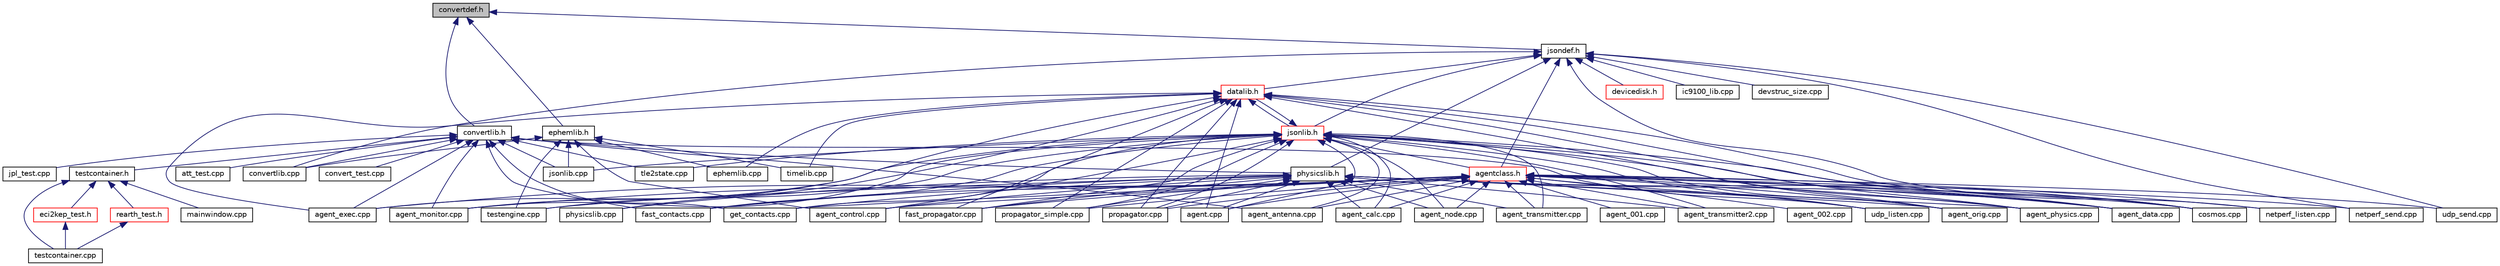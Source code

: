 digraph "convertdef.h"
{
 // INTERACTIVE_SVG=YES
  edge [fontname="Helvetica",fontsize="10",labelfontname="Helvetica",labelfontsize="10"];
  node [fontname="Helvetica",fontsize="10",shape=record];
  Node33 [label="convertdef.h",height=0.2,width=0.4,color="black", fillcolor="grey75", style="filled", fontcolor="black"];
  Node33 -> Node34 [dir="back",color="midnightblue",fontsize="10",style="solid",fontname="Helvetica"];
  Node34 [label="convertlib.h",height=0.2,width=0.4,color="black", fillcolor="white", style="filled",URL="$convertlib_8h.html",tooltip="convertlib include file A library providing functions for conversion between the various position and..."];
  Node34 -> Node35 [dir="back",color="midnightblue",fontsize="10",style="solid",fontname="Helvetica"];
  Node35 [label="att_test.cpp",height=0.2,width=0.4,color="black", fillcolor="white", style="filled",URL="$att__test_8cpp.html"];
  Node34 -> Node36 [dir="back",color="midnightblue",fontsize="10",style="solid",fontname="Helvetica"];
  Node36 [label="convert_test.cpp",height=0.2,width=0.4,color="black", fillcolor="white", style="filled",URL="$convert__test_8cpp.html"];
  Node34 -> Node37 [dir="back",color="midnightblue",fontsize="10",style="solid",fontname="Helvetica"];
  Node37 [label="jpl_test.cpp",height=0.2,width=0.4,color="black", fillcolor="white", style="filled",URL="$jpl__test_8cpp.html"];
  Node34 -> Node38 [dir="back",color="midnightblue",fontsize="10",style="solid",fontname="Helvetica"];
  Node38 [label="physicslib.h",height=0.2,width=0.4,color="black", fillcolor="white", style="filled",URL="$physicslib_8h.html",tooltip="Orbit library include file. "];
  Node38 -> Node39 [dir="back",color="midnightblue",fontsize="10",style="solid",fontname="Helvetica"];
  Node39 [label="agent_calc.cpp",height=0.2,width=0.4,color="black", fillcolor="white", style="filled",URL="$agent__calc_8cpp.html",tooltip="Demonstration calculator Agent. "];
  Node38 -> Node40 [dir="back",color="midnightblue",fontsize="10",style="solid",fontname="Helvetica"];
  Node40 [label="propagator_simple.cpp",height=0.2,width=0.4,color="black", fillcolor="white", style="filled",URL="$propagator__simple_8cpp.html"];
  Node38 -> Node41 [dir="back",color="midnightblue",fontsize="10",style="solid",fontname="Helvetica"];
  Node41 [label="testengine.cpp",height=0.2,width=0.4,color="black", fillcolor="white", style="filled",URL="$testengine_8cpp.html",tooltip="Command line simulator. "];
  Node38 -> Node42 [dir="back",color="midnightblue",fontsize="10",style="solid",fontname="Helvetica"];
  Node42 [label="physicslib.cpp",height=0.2,width=0.4,color="black", fillcolor="white", style="filled",URL="$physicslib_8cpp.html"];
  Node38 -> Node43 [dir="back",color="midnightblue",fontsize="10",style="solid",fontname="Helvetica"];
  Node43 [label="agent.cpp",height=0.2,width=0.4,color="black", fillcolor="white", style="filled",URL="$agent_8cpp.html",tooltip="Agent control program source. "];
  Node38 -> Node44 [dir="back",color="midnightblue",fontsize="10",style="solid",fontname="Helvetica"];
  Node44 [label="agent_data.cpp",height=0.2,width=0.4,color="black", fillcolor="white", style="filled",URL="$agent__data_8cpp.html"];
  Node38 -> Node45 [dir="back",color="midnightblue",fontsize="10",style="solid",fontname="Helvetica"];
  Node45 [label="cosmos.cpp",height=0.2,width=0.4,color="black", fillcolor="white", style="filled",URL="$cosmos_8cpp.html"];
  Node38 -> Node46 [dir="back",color="midnightblue",fontsize="10",style="solid",fontname="Helvetica"];
  Node46 [label="agent_control.cpp",height=0.2,width=0.4,color="black", fillcolor="white", style="filled",URL="$agent__control_8cpp.html",tooltip="Agent Control for Satellite Ground Station. "];
  Node38 -> Node47 [dir="back",color="midnightblue",fontsize="10",style="solid",fontname="Helvetica"];
  Node47 [label="agent_node.cpp",height=0.2,width=0.4,color="black", fillcolor="white", style="filled",URL="$agent__node_8cpp.html"];
  Node38 -> Node48 [dir="back",color="midnightblue",fontsize="10",style="solid",fontname="Helvetica"];
  Node48 [label="agent_orig.cpp",height=0.2,width=0.4,color="black", fillcolor="white", style="filled",URL="$agent__orig_8cpp.html"];
  Node38 -> Node49 [dir="back",color="midnightblue",fontsize="10",style="solid",fontname="Helvetica"];
  Node49 [label="agent_physics.cpp",height=0.2,width=0.4,color="black", fillcolor="white", style="filled",URL="$agent__physics_8cpp.html"];
  Node38 -> Node50 [dir="back",color="midnightblue",fontsize="10",style="solid",fontname="Helvetica"];
  Node50 [label="agent_transmitter.cpp",height=0.2,width=0.4,color="black", fillcolor="white", style="filled",URL="$agent__transmitter_8cpp.html"];
  Node38 -> Node51 [dir="back",color="midnightblue",fontsize="10",style="solid",fontname="Helvetica"];
  Node51 [label="agent_transmitter2.cpp",height=0.2,width=0.4,color="black", fillcolor="white", style="filled",URL="$agent__transmitter2_8cpp.html"];
  Node38 -> Node52 [dir="back",color="midnightblue",fontsize="10",style="solid",fontname="Helvetica"];
  Node52 [label="fast_contacts.cpp",height=0.2,width=0.4,color="black", fillcolor="white", style="filled",URL="$fast__contacts_8cpp.html"];
  Node38 -> Node53 [dir="back",color="midnightblue",fontsize="10",style="solid",fontname="Helvetica"];
  Node53 [label="fast_propagator.cpp",height=0.2,width=0.4,color="black", fillcolor="white", style="filled",URL="$fast__propagator_8cpp.html"];
  Node38 -> Node54 [dir="back",color="midnightblue",fontsize="10",style="solid",fontname="Helvetica"];
  Node54 [label="get_contacts.cpp",height=0.2,width=0.4,color="black", fillcolor="white", style="filled",URL="$get__contacts_8cpp.html"];
  Node38 -> Node55 [dir="back",color="midnightblue",fontsize="10",style="solid",fontname="Helvetica"];
  Node55 [label="propagator.cpp",height=0.2,width=0.4,color="black", fillcolor="white", style="filled",URL="$propagator_8cpp.html"];
  Node34 -> Node56 [dir="back",color="midnightblue",fontsize="10",style="solid",fontname="Helvetica"];
  Node56 [label="testcontainer.h",height=0.2,width=0.4,color="black", fillcolor="white", style="filled",URL="$testcontainer_8h.html"];
  Node56 -> Node57 [dir="back",color="midnightblue",fontsize="10",style="solid",fontname="Helvetica"];
  Node57 [label="eci2kep_test.h",height=0.2,width=0.4,color="red", fillcolor="white", style="filled",URL="$eci2kep__test_8h.html"];
  Node57 -> Node59 [dir="back",color="midnightblue",fontsize="10",style="solid",fontname="Helvetica"];
  Node59 [label="testcontainer.cpp",height=0.2,width=0.4,color="black", fillcolor="white", style="filled",URL="$testcontainer_8cpp.html"];
  Node56 -> Node60 [dir="back",color="midnightblue",fontsize="10",style="solid",fontname="Helvetica"];
  Node60 [label="mainwindow.cpp",height=0.2,width=0.4,color="black", fillcolor="white", style="filled",URL="$mainwindow_8cpp.html"];
  Node56 -> Node61 [dir="back",color="midnightblue",fontsize="10",style="solid",fontname="Helvetica"];
  Node61 [label="rearth_test.h",height=0.2,width=0.4,color="red", fillcolor="white", style="filled",URL="$rearth__test_8h.html"];
  Node61 -> Node59 [dir="back",color="midnightblue",fontsize="10",style="solid",fontname="Helvetica"];
  Node56 -> Node59 [dir="back",color="midnightblue",fontsize="10",style="solid",fontname="Helvetica"];
  Node34 -> Node63 [dir="back",color="midnightblue",fontsize="10",style="solid",fontname="Helvetica"];
  Node63 [label="convertlib.cpp",height=0.2,width=0.4,color="black", fillcolor="white", style="filled",URL="$convertlib_8cpp.html",tooltip="Coordinate conversion library source file. "];
  Node34 -> Node64 [dir="back",color="midnightblue",fontsize="10",style="solid",fontname="Helvetica"];
  Node64 [label="jsonlib.cpp",height=0.2,width=0.4,color="black", fillcolor="white", style="filled",URL="$jsonlib_8cpp.html",tooltip="JSON support source file. "];
  Node34 -> Node65 [dir="back",color="midnightblue",fontsize="10",style="solid",fontname="Helvetica"];
  Node65 [label="agent_exec.cpp",height=0.2,width=0.4,color="black", fillcolor="white", style="filled",URL="$agent__exec_8cpp.html",tooltip="Executive Agent source file. "];
  Node34 -> Node66 [dir="back",color="midnightblue",fontsize="10",style="solid",fontname="Helvetica"];
  Node66 [label="agent_monitor.cpp",height=0.2,width=0.4,color="black", fillcolor="white", style="filled",URL="$agent__monitor_8cpp.html"];
  Node34 -> Node67 [dir="back",color="midnightblue",fontsize="10",style="solid",fontname="Helvetica"];
  Node67 [label="agent_antenna.cpp",height=0.2,width=0.4,color="black", fillcolor="white", style="filled",URL="$agent__antenna_8cpp.html",tooltip="Agent Antenna for Satellite Ground Station. "];
  Node34 -> Node52 [dir="back",color="midnightblue",fontsize="10",style="solid",fontname="Helvetica"];
  Node34 -> Node54 [dir="back",color="midnightblue",fontsize="10",style="solid",fontname="Helvetica"];
  Node34 -> Node68 [dir="back",color="midnightblue",fontsize="10",style="solid",fontname="Helvetica"];
  Node68 [label="tle2state.cpp",height=0.2,width=0.4,color="black", fillcolor="white", style="filled",URL="$tle2state_8cpp.html"];
  Node34 -> Node69 [dir="back",color="midnightblue",fontsize="10",style="solid",fontname="Helvetica"];
  Node69 [label="udp_listen.cpp",height=0.2,width=0.4,color="black", fillcolor="white", style="filled",URL="$udp__listen_8cpp.html"];
  Node33 -> Node70 [dir="back",color="midnightblue",fontsize="10",style="solid",fontname="Helvetica"];
  Node70 [label="ephemlib.h",height=0.2,width=0.4,color="black", fillcolor="white", style="filled",URL="$ephemlib_8h.html",tooltip="ephemlib include file JPL Ephemeris. "];
  Node70 -> Node41 [dir="back",color="midnightblue",fontsize="10",style="solid",fontname="Helvetica"];
  Node70 -> Node63 [dir="back",color="midnightblue",fontsize="10",style="solid",fontname="Helvetica"];
  Node70 -> Node71 [dir="back",color="midnightblue",fontsize="10",style="solid",fontname="Helvetica"];
  Node71 [label="ephemlib.cpp",height=0.2,width=0.4,color="black", fillcolor="white", style="filled",URL="$ephemlib_8cpp.html",tooltip="Ephemeris library source file. "];
  Node70 -> Node64 [dir="back",color="midnightblue",fontsize="10",style="solid",fontname="Helvetica"];
  Node70 -> Node72 [dir="back",color="midnightblue",fontsize="10",style="solid",fontname="Helvetica"];
  Node72 [label="timelib.cpp",height=0.2,width=0.4,color="black", fillcolor="white", style="filled",URL="$timelib_8cpp.html",tooltip="Time handling library source file. "];
  Node70 -> Node46 [dir="back",color="midnightblue",fontsize="10",style="solid",fontname="Helvetica"];
  Node33 -> Node73 [dir="back",color="midnightblue",fontsize="10",style="solid",fontname="Helvetica"];
  Node73 [label="jsondef.h",height=0.2,width=0.4,color="black", fillcolor="white", style="filled",URL="$jsondef_8h.html"];
  Node73 -> Node74 [dir="back",color="midnightblue",fontsize="10",style="solid",fontname="Helvetica"];
  Node74 [label="agentclass.h",height=0.2,width=0.4,color="red", fillcolor="white", style="filled",URL="$agentclass_8h.html",tooltip="Agent Server and Client header file. "];
  Node74 -> Node75 [dir="back",color="midnightblue",fontsize="10",style="solid",fontname="Helvetica"];
  Node75 [label="agent_001.cpp",height=0.2,width=0.4,color="black", fillcolor="white", style="filled",URL="$agent__001_8cpp.html"];
  Node74 -> Node76 [dir="back",color="midnightblue",fontsize="10",style="solid",fontname="Helvetica"];
  Node76 [label="agent_002.cpp",height=0.2,width=0.4,color="black", fillcolor="white", style="filled",URL="$agent__002_8cpp.html"];
  Node74 -> Node39 [dir="back",color="midnightblue",fontsize="10",style="solid",fontname="Helvetica"];
  Node74 -> Node40 [dir="back",color="midnightblue",fontsize="10",style="solid",fontname="Helvetica"];
  Node74 -> Node43 [dir="back",color="midnightblue",fontsize="10",style="solid",fontname="Helvetica"];
  Node74 -> Node44 [dir="back",color="midnightblue",fontsize="10",style="solid",fontname="Helvetica"];
  Node74 -> Node65 [dir="back",color="midnightblue",fontsize="10",style="solid",fontname="Helvetica"];
  Node74 -> Node66 [dir="back",color="midnightblue",fontsize="10",style="solid",fontname="Helvetica"];
  Node74 -> Node45 [dir="back",color="midnightblue",fontsize="10",style="solid",fontname="Helvetica"];
  Node74 -> Node67 [dir="back",color="midnightblue",fontsize="10",style="solid",fontname="Helvetica"];
  Node74 -> Node46 [dir="back",color="midnightblue",fontsize="10",style="solid",fontname="Helvetica"];
  Node74 -> Node47 [dir="back",color="midnightblue",fontsize="10",style="solid",fontname="Helvetica"];
  Node74 -> Node48 [dir="back",color="midnightblue",fontsize="10",style="solid",fontname="Helvetica"];
  Node74 -> Node49 [dir="back",color="midnightblue",fontsize="10",style="solid",fontname="Helvetica"];
  Node74 -> Node50 [dir="back",color="midnightblue",fontsize="10",style="solid",fontname="Helvetica"];
  Node74 -> Node51 [dir="back",color="midnightblue",fontsize="10",style="solid",fontname="Helvetica"];
  Node74 -> Node52 [dir="back",color="midnightblue",fontsize="10",style="solid",fontname="Helvetica"];
  Node74 -> Node53 [dir="back",color="midnightblue",fontsize="10",style="solid",fontname="Helvetica"];
  Node74 -> Node54 [dir="back",color="midnightblue",fontsize="10",style="solid",fontname="Helvetica"];
  Node74 -> Node106 [dir="back",color="midnightblue",fontsize="10",style="solid",fontname="Helvetica"];
  Node106 [label="netperf_listen.cpp",height=0.2,width=0.4,color="black", fillcolor="white", style="filled",URL="$netperf__listen_8cpp.html"];
  Node74 -> Node107 [dir="back",color="midnightblue",fontsize="10",style="solid",fontname="Helvetica"];
  Node107 [label="netperf_send.cpp",height=0.2,width=0.4,color="black", fillcolor="white", style="filled",URL="$netperf__send_8cpp.html"];
  Node74 -> Node55 [dir="back",color="midnightblue",fontsize="10",style="solid",fontname="Helvetica"];
  Node74 -> Node69 [dir="back",color="midnightblue",fontsize="10",style="solid",fontname="Helvetica"];
  Node74 -> Node108 [dir="back",color="midnightblue",fontsize="10",style="solid",fontname="Helvetica"];
  Node108 [label="udp_send.cpp",height=0.2,width=0.4,color="black", fillcolor="white", style="filled",URL="$udp__send_8cpp.html"];
  Node73 -> Node109 [dir="back",color="midnightblue",fontsize="10",style="solid",fontname="Helvetica"];
  Node109 [label="devicedisk.h",height=0.2,width=0.4,color="red", fillcolor="white", style="filled",URL="$devicedisk_8h.html"];
  Node73 -> Node111 [dir="back",color="midnightblue",fontsize="10",style="solid",fontname="Helvetica"];
  Node111 [label="ic9100_lib.cpp",height=0.2,width=0.4,color="black", fillcolor="white", style="filled",URL="$ic9100__lib_8cpp.html"];
  Node73 -> Node38 [dir="back",color="midnightblue",fontsize="10",style="solid",fontname="Helvetica"];
  Node73 -> Node63 [dir="back",color="midnightblue",fontsize="10",style="solid",fontname="Helvetica"];
  Node73 -> Node112 [dir="back",color="midnightblue",fontsize="10",style="solid",fontname="Helvetica"];
  Node112 [label="datalib.h",height=0.2,width=0.4,color="red", fillcolor="white", style="filled",URL="$datalib_8h.html",tooltip="Data Management header file. "];
  Node112 -> Node40 [dir="back",color="midnightblue",fontsize="10",style="solid",fontname="Helvetica"];
  Node112 -> Node42 [dir="back",color="midnightblue",fontsize="10",style="solid",fontname="Helvetica"];
  Node112 -> Node71 [dir="back",color="midnightblue",fontsize="10",style="solid",fontname="Helvetica"];
  Node112 -> Node116 [dir="back",color="midnightblue",fontsize="10",style="solid",fontname="Helvetica"];
  Node116 [label="jsonlib.h",height=0.2,width=0.4,color="red", fillcolor="white", style="filled",URL="$jsonlib_8h.html",tooltip="JSON Support definitions. "];
  Node116 -> Node39 [dir="back",color="midnightblue",fontsize="10",style="solid",fontname="Helvetica"];
  Node116 -> Node40 [dir="back",color="midnightblue",fontsize="10",style="solid",fontname="Helvetica"];
  Node116 -> Node41 [dir="back",color="midnightblue",fontsize="10",style="solid",fontname="Helvetica"];
  Node116 -> Node74 [dir="back",color="midnightblue",fontsize="10",style="solid",fontname="Helvetica"];
  Node116 -> Node112 [dir="back",color="midnightblue",fontsize="10",style="solid",fontname="Helvetica"];
  Node116 -> Node64 [dir="back",color="midnightblue",fontsize="10",style="solid",fontname="Helvetica"];
  Node116 -> Node43 [dir="back",color="midnightblue",fontsize="10",style="solid",fontname="Helvetica"];
  Node116 -> Node44 [dir="back",color="midnightblue",fontsize="10",style="solid",fontname="Helvetica"];
  Node116 -> Node65 [dir="back",color="midnightblue",fontsize="10",style="solid",fontname="Helvetica"];
  Node116 -> Node66 [dir="back",color="midnightblue",fontsize="10",style="solid",fontname="Helvetica"];
  Node116 -> Node45 [dir="back",color="midnightblue",fontsize="10",style="solid",fontname="Helvetica"];
  Node116 -> Node67 [dir="back",color="midnightblue",fontsize="10",style="solid",fontname="Helvetica"];
  Node116 -> Node46 [dir="back",color="midnightblue",fontsize="10",style="solid",fontname="Helvetica"];
  Node116 -> Node47 [dir="back",color="midnightblue",fontsize="10",style="solid",fontname="Helvetica"];
  Node116 -> Node48 [dir="back",color="midnightblue",fontsize="10",style="solid",fontname="Helvetica"];
  Node116 -> Node49 [dir="back",color="midnightblue",fontsize="10",style="solid",fontname="Helvetica"];
  Node116 -> Node50 [dir="back",color="midnightblue",fontsize="10",style="solid",fontname="Helvetica"];
  Node116 -> Node51 [dir="back",color="midnightblue",fontsize="10",style="solid",fontname="Helvetica"];
  Node116 -> Node52 [dir="back",color="midnightblue",fontsize="10",style="solid",fontname="Helvetica"];
  Node116 -> Node53 [dir="back",color="midnightblue",fontsize="10",style="solid",fontname="Helvetica"];
  Node116 -> Node54 [dir="back",color="midnightblue",fontsize="10",style="solid",fontname="Helvetica"];
  Node116 -> Node55 [dir="back",color="midnightblue",fontsize="10",style="solid",fontname="Helvetica"];
  Node116 -> Node68 [dir="back",color="midnightblue",fontsize="10",style="solid",fontname="Helvetica"];
  Node116 -> Node69 [dir="back",color="midnightblue",fontsize="10",style="solid",fontname="Helvetica"];
  Node112 -> Node72 [dir="back",color="midnightblue",fontsize="10",style="solid",fontname="Helvetica"];
  Node112 -> Node43 [dir="back",color="midnightblue",fontsize="10",style="solid",fontname="Helvetica"];
  Node112 -> Node44 [dir="back",color="midnightblue",fontsize="10",style="solid",fontname="Helvetica"];
  Node112 -> Node65 [dir="back",color="midnightblue",fontsize="10",style="solid",fontname="Helvetica"];
  Node112 -> Node66 [dir="back",color="midnightblue",fontsize="10",style="solid",fontname="Helvetica"];
  Node112 -> Node45 [dir="back",color="midnightblue",fontsize="10",style="solid",fontname="Helvetica"];
  Node112 -> Node48 [dir="back",color="midnightblue",fontsize="10",style="solid",fontname="Helvetica"];
  Node112 -> Node49 [dir="back",color="midnightblue",fontsize="10",style="solid",fontname="Helvetica"];
  Node112 -> Node53 [dir="back",color="midnightblue",fontsize="10",style="solid",fontname="Helvetica"];
  Node112 -> Node55 [dir="back",color="midnightblue",fontsize="10",style="solid",fontname="Helvetica"];
  Node73 -> Node116 [dir="back",color="midnightblue",fontsize="10",style="solid",fontname="Helvetica"];
  Node73 -> Node124 [dir="back",color="midnightblue",fontsize="10",style="solid",fontname="Helvetica"];
  Node124 [label="devstruc_size.cpp",height=0.2,width=0.4,color="black", fillcolor="white", style="filled",URL="$devstruc__size_8cpp.html"];
  Node73 -> Node106 [dir="back",color="midnightblue",fontsize="10",style="solid",fontname="Helvetica"];
  Node73 -> Node107 [dir="back",color="midnightblue",fontsize="10",style="solid",fontname="Helvetica"];
  Node73 -> Node108 [dir="back",color="midnightblue",fontsize="10",style="solid",fontname="Helvetica"];
}
